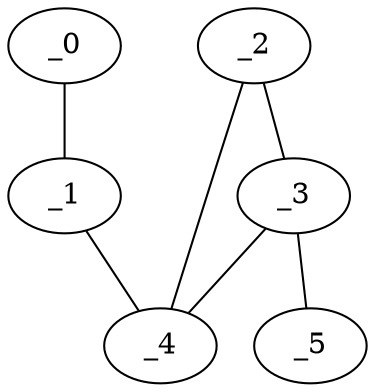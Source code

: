 graph WP1_0090 {
	_0	 [x="0.0368221",
		y="3.64633"];
	_1	 [x="0.429069",
		y="0.220052"];
	_0 -- _1;
	_4	 [x="1.9053",
		y="2.02862"];
	_1 -- _4;
	_2	 [x="2.16663",
		y="2.8963"];
	_3	 [x="2.01",
		y="0.48"];
	_2 -- _3;
	_2 -- _4;
	_3 -- _4;
	_5	 [x="2.10632",
		y="0.898281"];
	_3 -- _5;
}
